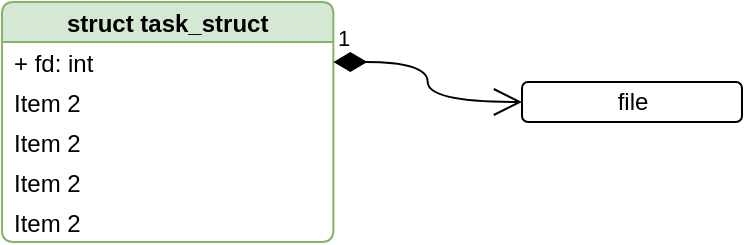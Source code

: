 <mxfile version="20.2.5" type="github">
  <diagram id="C9q1ILGot7QaDPbdZwU_" name="第 1 页">
    <mxGraphModel dx="1081" dy="741" grid="1" gridSize="10" guides="0" tooltips="1" connect="1" arrows="1" fold="1" page="1" pageScale="1" pageWidth="827" pageHeight="1169" background="none" math="0" shadow="0">
      <root>
        <mxCell id="0" />
        <mxCell id="1" parent="0" />
        <mxCell id="up2kM4MGdjOO5E21gpjV-24" value="struct task_struct" style="swimlane;fontStyle=1;childLayout=stackLayout;horizontal=1;startSize=20;fillColor=#d5e8d4;horizontalStack=0;resizeParent=1;resizeParentMax=0;resizeLast=0;collapsible=1;marginBottom=0;direction=east;labelBackgroundColor=none;labelBorderColor=none;strokeColor=#82b366;rounded=1;swimlaneLine=1;glass=0;shadow=0;sketch=0;arcSize=10;" parent="1" vertex="1">
          <mxGeometry x="80" y="40" width="165.68" height="120" as="geometry">
            <mxRectangle x="160" y="1130" width="140" height="30" as="alternateBounds" />
          </mxGeometry>
        </mxCell>
        <mxCell id="up2kM4MGdjOO5E21gpjV-25" value="+ fd: int" style="text;strokeColor=none;fillColor=none;align=left;verticalAlign=middle;spacingLeft=4;spacingRight=4;overflow=hidden;rotatable=0;points=[[0,0.5],[1,0.5]];portConstraint=eastwest;rounded=1;labelPosition=center;verticalLabelPosition=middle;fontStyle=0" parent="up2kM4MGdjOO5E21gpjV-24" vertex="1">
          <mxGeometry y="20" width="165.68" height="20" as="geometry" />
        </mxCell>
        <mxCell id="up2kM4MGdjOO5E21gpjV-26" value="Item 2" style="text;strokeColor=none;fillColor=none;align=left;verticalAlign=middle;spacingLeft=4;spacingRight=4;overflow=hidden;rotatable=0;points=[[0,0.5],[1,0.5]];portConstraint=eastwest;rounded=1;" parent="up2kM4MGdjOO5E21gpjV-24" vertex="1">
          <mxGeometry y="40" width="165.68" height="20" as="geometry" />
        </mxCell>
        <mxCell id="up2kM4MGdjOO5E21gpjV-28" value="Item 2" style="text;strokeColor=none;fillColor=none;align=left;verticalAlign=middle;spacingLeft=4;spacingRight=4;overflow=hidden;rotatable=0;points=[[0,0.5],[1,0.5]];portConstraint=eastwest;rounded=1;" parent="up2kM4MGdjOO5E21gpjV-24" vertex="1">
          <mxGeometry y="60" width="165.68" height="20" as="geometry" />
        </mxCell>
        <mxCell id="up2kM4MGdjOO5E21gpjV-29" value="Item 2" style="text;strokeColor=none;fillColor=none;align=left;verticalAlign=middle;spacingLeft=4;spacingRight=4;overflow=hidden;rotatable=0;points=[[0,0.5],[1,0.5]];portConstraint=eastwest;rounded=1;" parent="up2kM4MGdjOO5E21gpjV-24" vertex="1">
          <mxGeometry y="80" width="165.68" height="20" as="geometry" />
        </mxCell>
        <mxCell id="up2kM4MGdjOO5E21gpjV-30" value="Item 2" style="text;strokeColor=none;fillColor=none;align=left;verticalAlign=middle;spacingLeft=4;spacingRight=4;overflow=hidden;rotatable=0;points=[[0,0.5],[1,0.5]];portConstraint=eastwest;rounded=1;aspect=fixed;" parent="up2kM4MGdjOO5E21gpjV-24" vertex="1">
          <mxGeometry y="100" width="165.68" height="20" as="geometry" />
        </mxCell>
        <mxCell id="up2kM4MGdjOO5E21gpjV-57" value="file" style="html=1;rounded=1;shadow=0;glass=0;labelBackgroundColor=none;labelBorderColor=none;sketch=0;" parent="1" vertex="1">
          <mxGeometry x="340" y="80" width="110" height="20" as="geometry" />
        </mxCell>
        <mxCell id="up2kM4MGdjOO5E21gpjV-62" value="1" style="endArrow=open;html=1;endSize=12;startArrow=diamondThin;startSize=14;startFill=1;edgeStyle=orthogonalEdgeStyle;align=left;verticalAlign=bottom;rounded=1;curved=1;exitX=1;exitY=0.25;exitDx=0;exitDy=0;entryX=0;entryY=0.5;entryDx=0;entryDy=0;" parent="1" source="up2kM4MGdjOO5E21gpjV-24" target="up2kM4MGdjOO5E21gpjV-57" edge="1">
          <mxGeometry x="-1" y="3" relative="1" as="geometry">
            <mxPoint x="270" y="100" as="sourcePoint" />
            <mxPoint x="320" y="70" as="targetPoint" />
          </mxGeometry>
        </mxCell>
      </root>
    </mxGraphModel>
  </diagram>
</mxfile>
